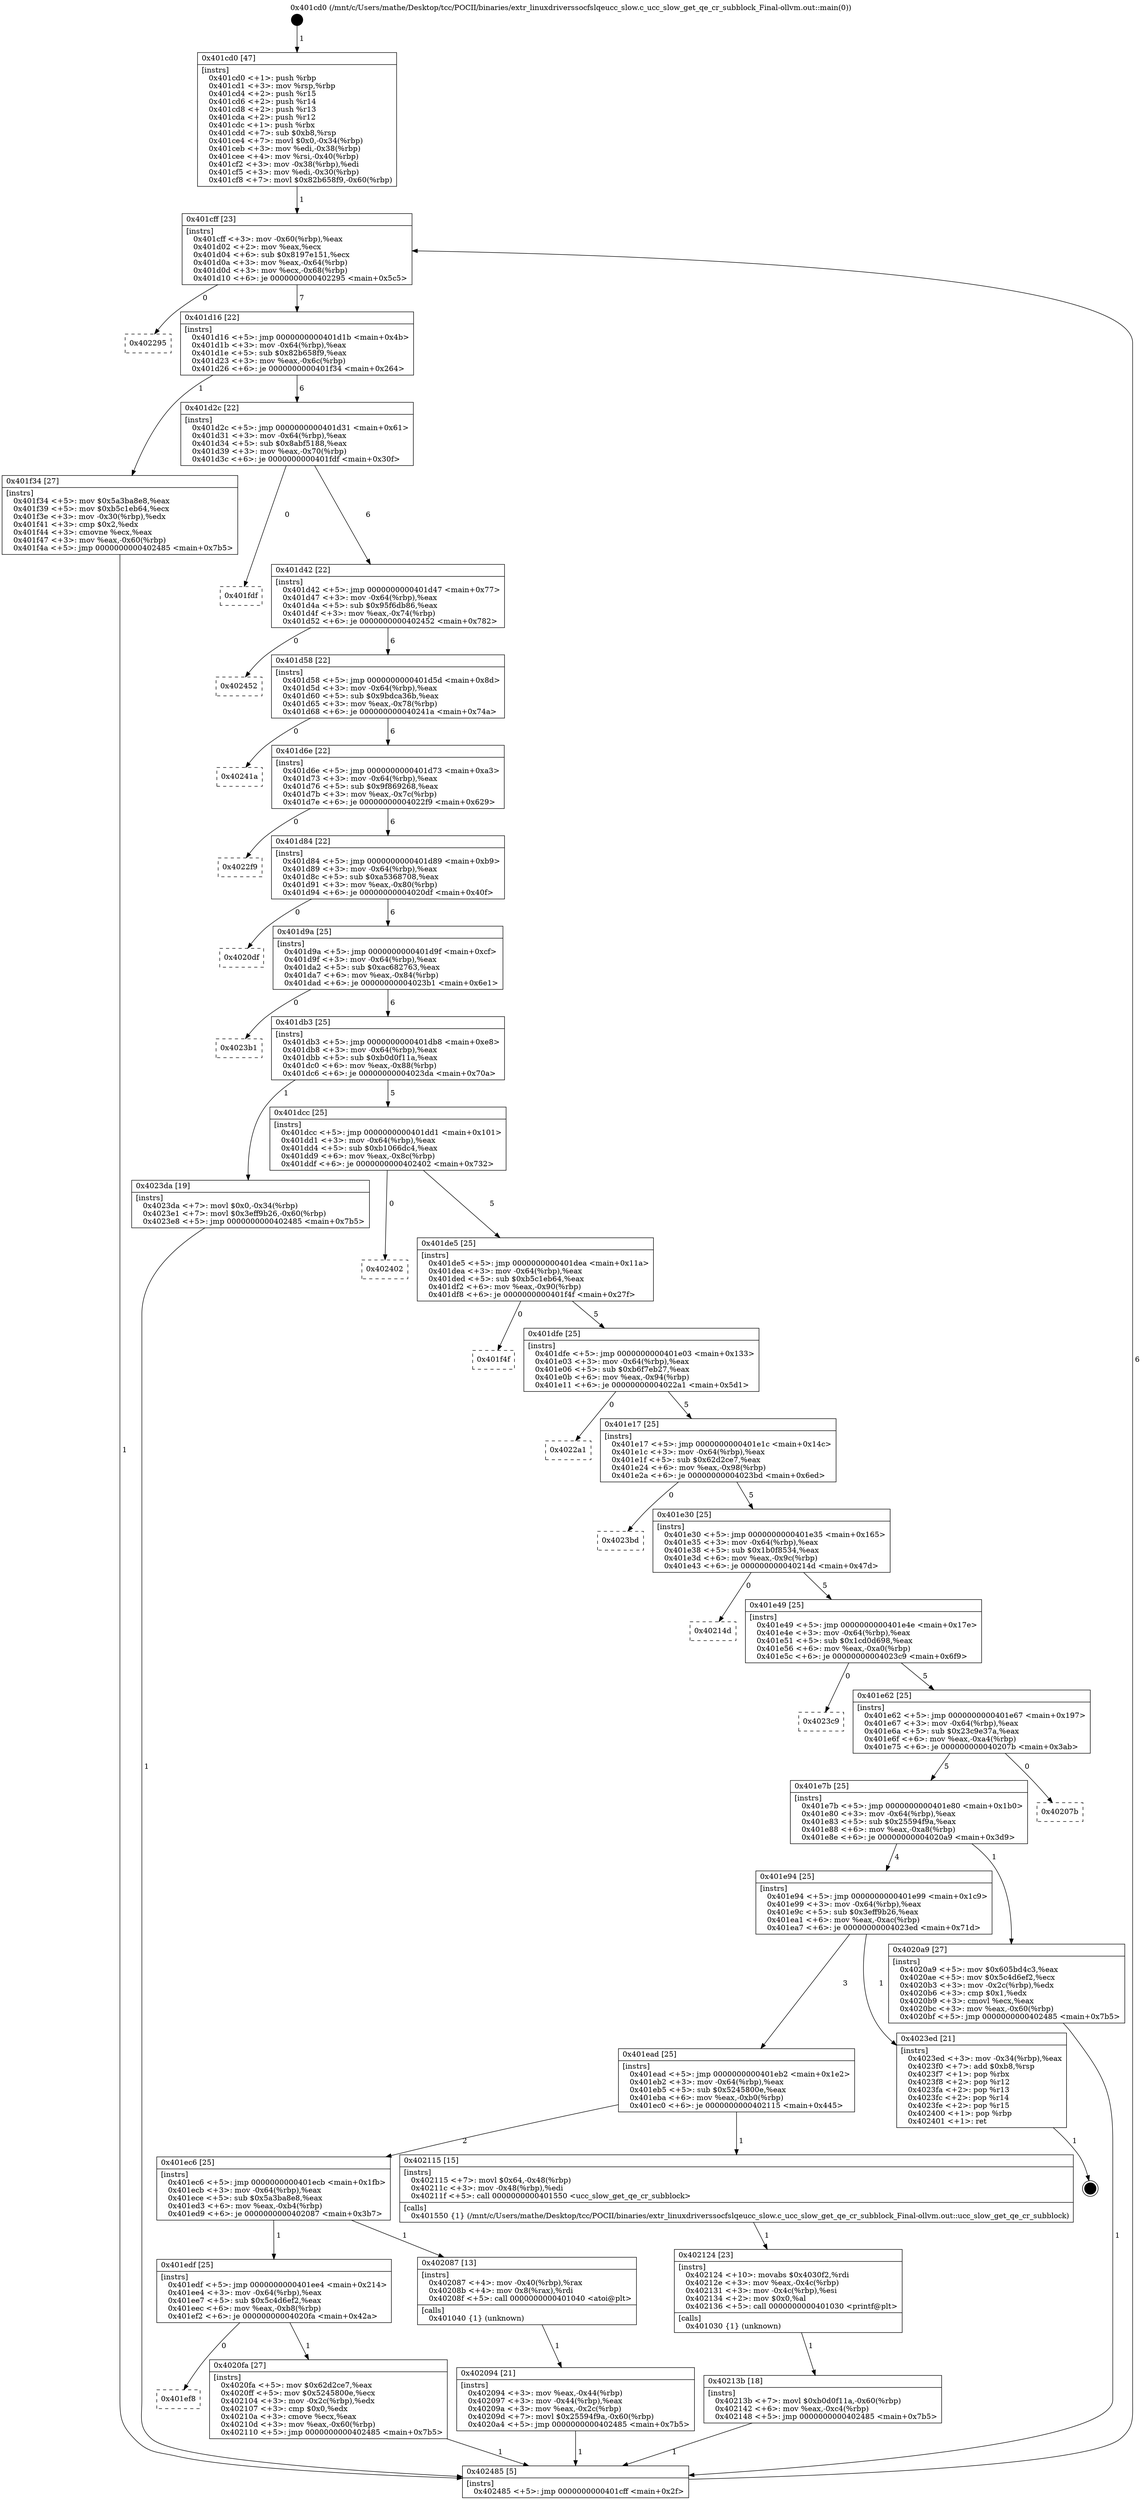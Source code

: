 digraph "0x401cd0" {
  label = "0x401cd0 (/mnt/c/Users/mathe/Desktop/tcc/POCII/binaries/extr_linuxdriverssocfslqeucc_slow.c_ucc_slow_get_qe_cr_subblock_Final-ollvm.out::main(0))"
  labelloc = "t"
  node[shape=record]

  Entry [label="",width=0.3,height=0.3,shape=circle,fillcolor=black,style=filled]
  "0x401cff" [label="{
     0x401cff [23]\l
     | [instrs]\l
     &nbsp;&nbsp;0x401cff \<+3\>: mov -0x60(%rbp),%eax\l
     &nbsp;&nbsp;0x401d02 \<+2\>: mov %eax,%ecx\l
     &nbsp;&nbsp;0x401d04 \<+6\>: sub $0x8197e151,%ecx\l
     &nbsp;&nbsp;0x401d0a \<+3\>: mov %eax,-0x64(%rbp)\l
     &nbsp;&nbsp;0x401d0d \<+3\>: mov %ecx,-0x68(%rbp)\l
     &nbsp;&nbsp;0x401d10 \<+6\>: je 0000000000402295 \<main+0x5c5\>\l
  }"]
  "0x402295" [label="{
     0x402295\l
  }", style=dashed]
  "0x401d16" [label="{
     0x401d16 [22]\l
     | [instrs]\l
     &nbsp;&nbsp;0x401d16 \<+5\>: jmp 0000000000401d1b \<main+0x4b\>\l
     &nbsp;&nbsp;0x401d1b \<+3\>: mov -0x64(%rbp),%eax\l
     &nbsp;&nbsp;0x401d1e \<+5\>: sub $0x82b658f9,%eax\l
     &nbsp;&nbsp;0x401d23 \<+3\>: mov %eax,-0x6c(%rbp)\l
     &nbsp;&nbsp;0x401d26 \<+6\>: je 0000000000401f34 \<main+0x264\>\l
  }"]
  Exit [label="",width=0.3,height=0.3,shape=circle,fillcolor=black,style=filled,peripheries=2]
  "0x401f34" [label="{
     0x401f34 [27]\l
     | [instrs]\l
     &nbsp;&nbsp;0x401f34 \<+5\>: mov $0x5a3ba8e8,%eax\l
     &nbsp;&nbsp;0x401f39 \<+5\>: mov $0xb5c1eb64,%ecx\l
     &nbsp;&nbsp;0x401f3e \<+3\>: mov -0x30(%rbp),%edx\l
     &nbsp;&nbsp;0x401f41 \<+3\>: cmp $0x2,%edx\l
     &nbsp;&nbsp;0x401f44 \<+3\>: cmovne %ecx,%eax\l
     &nbsp;&nbsp;0x401f47 \<+3\>: mov %eax,-0x60(%rbp)\l
     &nbsp;&nbsp;0x401f4a \<+5\>: jmp 0000000000402485 \<main+0x7b5\>\l
  }"]
  "0x401d2c" [label="{
     0x401d2c [22]\l
     | [instrs]\l
     &nbsp;&nbsp;0x401d2c \<+5\>: jmp 0000000000401d31 \<main+0x61\>\l
     &nbsp;&nbsp;0x401d31 \<+3\>: mov -0x64(%rbp),%eax\l
     &nbsp;&nbsp;0x401d34 \<+5\>: sub $0x8abf5188,%eax\l
     &nbsp;&nbsp;0x401d39 \<+3\>: mov %eax,-0x70(%rbp)\l
     &nbsp;&nbsp;0x401d3c \<+6\>: je 0000000000401fdf \<main+0x30f\>\l
  }"]
  "0x402485" [label="{
     0x402485 [5]\l
     | [instrs]\l
     &nbsp;&nbsp;0x402485 \<+5\>: jmp 0000000000401cff \<main+0x2f\>\l
  }"]
  "0x401cd0" [label="{
     0x401cd0 [47]\l
     | [instrs]\l
     &nbsp;&nbsp;0x401cd0 \<+1\>: push %rbp\l
     &nbsp;&nbsp;0x401cd1 \<+3\>: mov %rsp,%rbp\l
     &nbsp;&nbsp;0x401cd4 \<+2\>: push %r15\l
     &nbsp;&nbsp;0x401cd6 \<+2\>: push %r14\l
     &nbsp;&nbsp;0x401cd8 \<+2\>: push %r13\l
     &nbsp;&nbsp;0x401cda \<+2\>: push %r12\l
     &nbsp;&nbsp;0x401cdc \<+1\>: push %rbx\l
     &nbsp;&nbsp;0x401cdd \<+7\>: sub $0xb8,%rsp\l
     &nbsp;&nbsp;0x401ce4 \<+7\>: movl $0x0,-0x34(%rbp)\l
     &nbsp;&nbsp;0x401ceb \<+3\>: mov %edi,-0x38(%rbp)\l
     &nbsp;&nbsp;0x401cee \<+4\>: mov %rsi,-0x40(%rbp)\l
     &nbsp;&nbsp;0x401cf2 \<+3\>: mov -0x38(%rbp),%edi\l
     &nbsp;&nbsp;0x401cf5 \<+3\>: mov %edi,-0x30(%rbp)\l
     &nbsp;&nbsp;0x401cf8 \<+7\>: movl $0x82b658f9,-0x60(%rbp)\l
  }"]
  "0x40213b" [label="{
     0x40213b [18]\l
     | [instrs]\l
     &nbsp;&nbsp;0x40213b \<+7\>: movl $0xb0d0f11a,-0x60(%rbp)\l
     &nbsp;&nbsp;0x402142 \<+6\>: mov %eax,-0xc4(%rbp)\l
     &nbsp;&nbsp;0x402148 \<+5\>: jmp 0000000000402485 \<main+0x7b5\>\l
  }"]
  "0x401fdf" [label="{
     0x401fdf\l
  }", style=dashed]
  "0x401d42" [label="{
     0x401d42 [22]\l
     | [instrs]\l
     &nbsp;&nbsp;0x401d42 \<+5\>: jmp 0000000000401d47 \<main+0x77\>\l
     &nbsp;&nbsp;0x401d47 \<+3\>: mov -0x64(%rbp),%eax\l
     &nbsp;&nbsp;0x401d4a \<+5\>: sub $0x95f6db86,%eax\l
     &nbsp;&nbsp;0x401d4f \<+3\>: mov %eax,-0x74(%rbp)\l
     &nbsp;&nbsp;0x401d52 \<+6\>: je 0000000000402452 \<main+0x782\>\l
  }"]
  "0x402124" [label="{
     0x402124 [23]\l
     | [instrs]\l
     &nbsp;&nbsp;0x402124 \<+10\>: movabs $0x4030f2,%rdi\l
     &nbsp;&nbsp;0x40212e \<+3\>: mov %eax,-0x4c(%rbp)\l
     &nbsp;&nbsp;0x402131 \<+3\>: mov -0x4c(%rbp),%esi\l
     &nbsp;&nbsp;0x402134 \<+2\>: mov $0x0,%al\l
     &nbsp;&nbsp;0x402136 \<+5\>: call 0000000000401030 \<printf@plt\>\l
     | [calls]\l
     &nbsp;&nbsp;0x401030 \{1\} (unknown)\l
  }"]
  "0x402452" [label="{
     0x402452\l
  }", style=dashed]
  "0x401d58" [label="{
     0x401d58 [22]\l
     | [instrs]\l
     &nbsp;&nbsp;0x401d58 \<+5\>: jmp 0000000000401d5d \<main+0x8d\>\l
     &nbsp;&nbsp;0x401d5d \<+3\>: mov -0x64(%rbp),%eax\l
     &nbsp;&nbsp;0x401d60 \<+5\>: sub $0x9bdca36b,%eax\l
     &nbsp;&nbsp;0x401d65 \<+3\>: mov %eax,-0x78(%rbp)\l
     &nbsp;&nbsp;0x401d68 \<+6\>: je 000000000040241a \<main+0x74a\>\l
  }"]
  "0x401ef8" [label="{
     0x401ef8\l
  }", style=dashed]
  "0x40241a" [label="{
     0x40241a\l
  }", style=dashed]
  "0x401d6e" [label="{
     0x401d6e [22]\l
     | [instrs]\l
     &nbsp;&nbsp;0x401d6e \<+5\>: jmp 0000000000401d73 \<main+0xa3\>\l
     &nbsp;&nbsp;0x401d73 \<+3\>: mov -0x64(%rbp),%eax\l
     &nbsp;&nbsp;0x401d76 \<+5\>: sub $0x9f869268,%eax\l
     &nbsp;&nbsp;0x401d7b \<+3\>: mov %eax,-0x7c(%rbp)\l
     &nbsp;&nbsp;0x401d7e \<+6\>: je 00000000004022f9 \<main+0x629\>\l
  }"]
  "0x4020fa" [label="{
     0x4020fa [27]\l
     | [instrs]\l
     &nbsp;&nbsp;0x4020fa \<+5\>: mov $0x62d2ce7,%eax\l
     &nbsp;&nbsp;0x4020ff \<+5\>: mov $0x5245800e,%ecx\l
     &nbsp;&nbsp;0x402104 \<+3\>: mov -0x2c(%rbp),%edx\l
     &nbsp;&nbsp;0x402107 \<+3\>: cmp $0x0,%edx\l
     &nbsp;&nbsp;0x40210a \<+3\>: cmove %ecx,%eax\l
     &nbsp;&nbsp;0x40210d \<+3\>: mov %eax,-0x60(%rbp)\l
     &nbsp;&nbsp;0x402110 \<+5\>: jmp 0000000000402485 \<main+0x7b5\>\l
  }"]
  "0x4022f9" [label="{
     0x4022f9\l
  }", style=dashed]
  "0x401d84" [label="{
     0x401d84 [22]\l
     | [instrs]\l
     &nbsp;&nbsp;0x401d84 \<+5\>: jmp 0000000000401d89 \<main+0xb9\>\l
     &nbsp;&nbsp;0x401d89 \<+3\>: mov -0x64(%rbp),%eax\l
     &nbsp;&nbsp;0x401d8c \<+5\>: sub $0xa5368708,%eax\l
     &nbsp;&nbsp;0x401d91 \<+3\>: mov %eax,-0x80(%rbp)\l
     &nbsp;&nbsp;0x401d94 \<+6\>: je 00000000004020df \<main+0x40f\>\l
  }"]
  "0x402094" [label="{
     0x402094 [21]\l
     | [instrs]\l
     &nbsp;&nbsp;0x402094 \<+3\>: mov %eax,-0x44(%rbp)\l
     &nbsp;&nbsp;0x402097 \<+3\>: mov -0x44(%rbp),%eax\l
     &nbsp;&nbsp;0x40209a \<+3\>: mov %eax,-0x2c(%rbp)\l
     &nbsp;&nbsp;0x40209d \<+7\>: movl $0x25594f9a,-0x60(%rbp)\l
     &nbsp;&nbsp;0x4020a4 \<+5\>: jmp 0000000000402485 \<main+0x7b5\>\l
  }"]
  "0x4020df" [label="{
     0x4020df\l
  }", style=dashed]
  "0x401d9a" [label="{
     0x401d9a [25]\l
     | [instrs]\l
     &nbsp;&nbsp;0x401d9a \<+5\>: jmp 0000000000401d9f \<main+0xcf\>\l
     &nbsp;&nbsp;0x401d9f \<+3\>: mov -0x64(%rbp),%eax\l
     &nbsp;&nbsp;0x401da2 \<+5\>: sub $0xac682763,%eax\l
     &nbsp;&nbsp;0x401da7 \<+6\>: mov %eax,-0x84(%rbp)\l
     &nbsp;&nbsp;0x401dad \<+6\>: je 00000000004023b1 \<main+0x6e1\>\l
  }"]
  "0x401edf" [label="{
     0x401edf [25]\l
     | [instrs]\l
     &nbsp;&nbsp;0x401edf \<+5\>: jmp 0000000000401ee4 \<main+0x214\>\l
     &nbsp;&nbsp;0x401ee4 \<+3\>: mov -0x64(%rbp),%eax\l
     &nbsp;&nbsp;0x401ee7 \<+5\>: sub $0x5c4d6ef2,%eax\l
     &nbsp;&nbsp;0x401eec \<+6\>: mov %eax,-0xb8(%rbp)\l
     &nbsp;&nbsp;0x401ef2 \<+6\>: je 00000000004020fa \<main+0x42a\>\l
  }"]
  "0x4023b1" [label="{
     0x4023b1\l
  }", style=dashed]
  "0x401db3" [label="{
     0x401db3 [25]\l
     | [instrs]\l
     &nbsp;&nbsp;0x401db3 \<+5\>: jmp 0000000000401db8 \<main+0xe8\>\l
     &nbsp;&nbsp;0x401db8 \<+3\>: mov -0x64(%rbp),%eax\l
     &nbsp;&nbsp;0x401dbb \<+5\>: sub $0xb0d0f11a,%eax\l
     &nbsp;&nbsp;0x401dc0 \<+6\>: mov %eax,-0x88(%rbp)\l
     &nbsp;&nbsp;0x401dc6 \<+6\>: je 00000000004023da \<main+0x70a\>\l
  }"]
  "0x402087" [label="{
     0x402087 [13]\l
     | [instrs]\l
     &nbsp;&nbsp;0x402087 \<+4\>: mov -0x40(%rbp),%rax\l
     &nbsp;&nbsp;0x40208b \<+4\>: mov 0x8(%rax),%rdi\l
     &nbsp;&nbsp;0x40208f \<+5\>: call 0000000000401040 \<atoi@plt\>\l
     | [calls]\l
     &nbsp;&nbsp;0x401040 \{1\} (unknown)\l
  }"]
  "0x4023da" [label="{
     0x4023da [19]\l
     | [instrs]\l
     &nbsp;&nbsp;0x4023da \<+7\>: movl $0x0,-0x34(%rbp)\l
     &nbsp;&nbsp;0x4023e1 \<+7\>: movl $0x3eff9b26,-0x60(%rbp)\l
     &nbsp;&nbsp;0x4023e8 \<+5\>: jmp 0000000000402485 \<main+0x7b5\>\l
  }"]
  "0x401dcc" [label="{
     0x401dcc [25]\l
     | [instrs]\l
     &nbsp;&nbsp;0x401dcc \<+5\>: jmp 0000000000401dd1 \<main+0x101\>\l
     &nbsp;&nbsp;0x401dd1 \<+3\>: mov -0x64(%rbp),%eax\l
     &nbsp;&nbsp;0x401dd4 \<+5\>: sub $0xb1066dc4,%eax\l
     &nbsp;&nbsp;0x401dd9 \<+6\>: mov %eax,-0x8c(%rbp)\l
     &nbsp;&nbsp;0x401ddf \<+6\>: je 0000000000402402 \<main+0x732\>\l
  }"]
  "0x401ec6" [label="{
     0x401ec6 [25]\l
     | [instrs]\l
     &nbsp;&nbsp;0x401ec6 \<+5\>: jmp 0000000000401ecb \<main+0x1fb\>\l
     &nbsp;&nbsp;0x401ecb \<+3\>: mov -0x64(%rbp),%eax\l
     &nbsp;&nbsp;0x401ece \<+5\>: sub $0x5a3ba8e8,%eax\l
     &nbsp;&nbsp;0x401ed3 \<+6\>: mov %eax,-0xb4(%rbp)\l
     &nbsp;&nbsp;0x401ed9 \<+6\>: je 0000000000402087 \<main+0x3b7\>\l
  }"]
  "0x402402" [label="{
     0x402402\l
  }", style=dashed]
  "0x401de5" [label="{
     0x401de5 [25]\l
     | [instrs]\l
     &nbsp;&nbsp;0x401de5 \<+5\>: jmp 0000000000401dea \<main+0x11a\>\l
     &nbsp;&nbsp;0x401dea \<+3\>: mov -0x64(%rbp),%eax\l
     &nbsp;&nbsp;0x401ded \<+5\>: sub $0xb5c1eb64,%eax\l
     &nbsp;&nbsp;0x401df2 \<+6\>: mov %eax,-0x90(%rbp)\l
     &nbsp;&nbsp;0x401df8 \<+6\>: je 0000000000401f4f \<main+0x27f\>\l
  }"]
  "0x402115" [label="{
     0x402115 [15]\l
     | [instrs]\l
     &nbsp;&nbsp;0x402115 \<+7\>: movl $0x64,-0x48(%rbp)\l
     &nbsp;&nbsp;0x40211c \<+3\>: mov -0x48(%rbp),%edi\l
     &nbsp;&nbsp;0x40211f \<+5\>: call 0000000000401550 \<ucc_slow_get_qe_cr_subblock\>\l
     | [calls]\l
     &nbsp;&nbsp;0x401550 \{1\} (/mnt/c/Users/mathe/Desktop/tcc/POCII/binaries/extr_linuxdriverssocfslqeucc_slow.c_ucc_slow_get_qe_cr_subblock_Final-ollvm.out::ucc_slow_get_qe_cr_subblock)\l
  }"]
  "0x401f4f" [label="{
     0x401f4f\l
  }", style=dashed]
  "0x401dfe" [label="{
     0x401dfe [25]\l
     | [instrs]\l
     &nbsp;&nbsp;0x401dfe \<+5\>: jmp 0000000000401e03 \<main+0x133\>\l
     &nbsp;&nbsp;0x401e03 \<+3\>: mov -0x64(%rbp),%eax\l
     &nbsp;&nbsp;0x401e06 \<+5\>: sub $0xb6f7eb27,%eax\l
     &nbsp;&nbsp;0x401e0b \<+6\>: mov %eax,-0x94(%rbp)\l
     &nbsp;&nbsp;0x401e11 \<+6\>: je 00000000004022a1 \<main+0x5d1\>\l
  }"]
  "0x401ead" [label="{
     0x401ead [25]\l
     | [instrs]\l
     &nbsp;&nbsp;0x401ead \<+5\>: jmp 0000000000401eb2 \<main+0x1e2\>\l
     &nbsp;&nbsp;0x401eb2 \<+3\>: mov -0x64(%rbp),%eax\l
     &nbsp;&nbsp;0x401eb5 \<+5\>: sub $0x5245800e,%eax\l
     &nbsp;&nbsp;0x401eba \<+6\>: mov %eax,-0xb0(%rbp)\l
     &nbsp;&nbsp;0x401ec0 \<+6\>: je 0000000000402115 \<main+0x445\>\l
  }"]
  "0x4022a1" [label="{
     0x4022a1\l
  }", style=dashed]
  "0x401e17" [label="{
     0x401e17 [25]\l
     | [instrs]\l
     &nbsp;&nbsp;0x401e17 \<+5\>: jmp 0000000000401e1c \<main+0x14c\>\l
     &nbsp;&nbsp;0x401e1c \<+3\>: mov -0x64(%rbp),%eax\l
     &nbsp;&nbsp;0x401e1f \<+5\>: sub $0x62d2ce7,%eax\l
     &nbsp;&nbsp;0x401e24 \<+6\>: mov %eax,-0x98(%rbp)\l
     &nbsp;&nbsp;0x401e2a \<+6\>: je 00000000004023bd \<main+0x6ed\>\l
  }"]
  "0x4023ed" [label="{
     0x4023ed [21]\l
     | [instrs]\l
     &nbsp;&nbsp;0x4023ed \<+3\>: mov -0x34(%rbp),%eax\l
     &nbsp;&nbsp;0x4023f0 \<+7\>: add $0xb8,%rsp\l
     &nbsp;&nbsp;0x4023f7 \<+1\>: pop %rbx\l
     &nbsp;&nbsp;0x4023f8 \<+2\>: pop %r12\l
     &nbsp;&nbsp;0x4023fa \<+2\>: pop %r13\l
     &nbsp;&nbsp;0x4023fc \<+2\>: pop %r14\l
     &nbsp;&nbsp;0x4023fe \<+2\>: pop %r15\l
     &nbsp;&nbsp;0x402400 \<+1\>: pop %rbp\l
     &nbsp;&nbsp;0x402401 \<+1\>: ret\l
  }"]
  "0x4023bd" [label="{
     0x4023bd\l
  }", style=dashed]
  "0x401e30" [label="{
     0x401e30 [25]\l
     | [instrs]\l
     &nbsp;&nbsp;0x401e30 \<+5\>: jmp 0000000000401e35 \<main+0x165\>\l
     &nbsp;&nbsp;0x401e35 \<+3\>: mov -0x64(%rbp),%eax\l
     &nbsp;&nbsp;0x401e38 \<+5\>: sub $0x1b0f8534,%eax\l
     &nbsp;&nbsp;0x401e3d \<+6\>: mov %eax,-0x9c(%rbp)\l
     &nbsp;&nbsp;0x401e43 \<+6\>: je 000000000040214d \<main+0x47d\>\l
  }"]
  "0x401e94" [label="{
     0x401e94 [25]\l
     | [instrs]\l
     &nbsp;&nbsp;0x401e94 \<+5\>: jmp 0000000000401e99 \<main+0x1c9\>\l
     &nbsp;&nbsp;0x401e99 \<+3\>: mov -0x64(%rbp),%eax\l
     &nbsp;&nbsp;0x401e9c \<+5\>: sub $0x3eff9b26,%eax\l
     &nbsp;&nbsp;0x401ea1 \<+6\>: mov %eax,-0xac(%rbp)\l
     &nbsp;&nbsp;0x401ea7 \<+6\>: je 00000000004023ed \<main+0x71d\>\l
  }"]
  "0x40214d" [label="{
     0x40214d\l
  }", style=dashed]
  "0x401e49" [label="{
     0x401e49 [25]\l
     | [instrs]\l
     &nbsp;&nbsp;0x401e49 \<+5\>: jmp 0000000000401e4e \<main+0x17e\>\l
     &nbsp;&nbsp;0x401e4e \<+3\>: mov -0x64(%rbp),%eax\l
     &nbsp;&nbsp;0x401e51 \<+5\>: sub $0x1cd0d698,%eax\l
     &nbsp;&nbsp;0x401e56 \<+6\>: mov %eax,-0xa0(%rbp)\l
     &nbsp;&nbsp;0x401e5c \<+6\>: je 00000000004023c9 \<main+0x6f9\>\l
  }"]
  "0x4020a9" [label="{
     0x4020a9 [27]\l
     | [instrs]\l
     &nbsp;&nbsp;0x4020a9 \<+5\>: mov $0x605bd4c3,%eax\l
     &nbsp;&nbsp;0x4020ae \<+5\>: mov $0x5c4d6ef2,%ecx\l
     &nbsp;&nbsp;0x4020b3 \<+3\>: mov -0x2c(%rbp),%edx\l
     &nbsp;&nbsp;0x4020b6 \<+3\>: cmp $0x1,%edx\l
     &nbsp;&nbsp;0x4020b9 \<+3\>: cmovl %ecx,%eax\l
     &nbsp;&nbsp;0x4020bc \<+3\>: mov %eax,-0x60(%rbp)\l
     &nbsp;&nbsp;0x4020bf \<+5\>: jmp 0000000000402485 \<main+0x7b5\>\l
  }"]
  "0x4023c9" [label="{
     0x4023c9\l
  }", style=dashed]
  "0x401e62" [label="{
     0x401e62 [25]\l
     | [instrs]\l
     &nbsp;&nbsp;0x401e62 \<+5\>: jmp 0000000000401e67 \<main+0x197\>\l
     &nbsp;&nbsp;0x401e67 \<+3\>: mov -0x64(%rbp),%eax\l
     &nbsp;&nbsp;0x401e6a \<+5\>: sub $0x23c9e37a,%eax\l
     &nbsp;&nbsp;0x401e6f \<+6\>: mov %eax,-0xa4(%rbp)\l
     &nbsp;&nbsp;0x401e75 \<+6\>: je 000000000040207b \<main+0x3ab\>\l
  }"]
  "0x401e7b" [label="{
     0x401e7b [25]\l
     | [instrs]\l
     &nbsp;&nbsp;0x401e7b \<+5\>: jmp 0000000000401e80 \<main+0x1b0\>\l
     &nbsp;&nbsp;0x401e80 \<+3\>: mov -0x64(%rbp),%eax\l
     &nbsp;&nbsp;0x401e83 \<+5\>: sub $0x25594f9a,%eax\l
     &nbsp;&nbsp;0x401e88 \<+6\>: mov %eax,-0xa8(%rbp)\l
     &nbsp;&nbsp;0x401e8e \<+6\>: je 00000000004020a9 \<main+0x3d9\>\l
  }"]
  "0x40207b" [label="{
     0x40207b\l
  }", style=dashed]
  Entry -> "0x401cd0" [label=" 1"]
  "0x401cff" -> "0x402295" [label=" 0"]
  "0x401cff" -> "0x401d16" [label=" 7"]
  "0x4023ed" -> Exit [label=" 1"]
  "0x401d16" -> "0x401f34" [label=" 1"]
  "0x401d16" -> "0x401d2c" [label=" 6"]
  "0x401f34" -> "0x402485" [label=" 1"]
  "0x401cd0" -> "0x401cff" [label=" 1"]
  "0x402485" -> "0x401cff" [label=" 6"]
  "0x4023da" -> "0x402485" [label=" 1"]
  "0x401d2c" -> "0x401fdf" [label=" 0"]
  "0x401d2c" -> "0x401d42" [label=" 6"]
  "0x40213b" -> "0x402485" [label=" 1"]
  "0x401d42" -> "0x402452" [label=" 0"]
  "0x401d42" -> "0x401d58" [label=" 6"]
  "0x402124" -> "0x40213b" [label=" 1"]
  "0x401d58" -> "0x40241a" [label=" 0"]
  "0x401d58" -> "0x401d6e" [label=" 6"]
  "0x402115" -> "0x402124" [label=" 1"]
  "0x401d6e" -> "0x4022f9" [label=" 0"]
  "0x401d6e" -> "0x401d84" [label=" 6"]
  "0x4020fa" -> "0x402485" [label=" 1"]
  "0x401d84" -> "0x4020df" [label=" 0"]
  "0x401d84" -> "0x401d9a" [label=" 6"]
  "0x401edf" -> "0x4020fa" [label=" 1"]
  "0x401d9a" -> "0x4023b1" [label=" 0"]
  "0x401d9a" -> "0x401db3" [label=" 6"]
  "0x401edf" -> "0x401ef8" [label=" 0"]
  "0x401db3" -> "0x4023da" [label=" 1"]
  "0x401db3" -> "0x401dcc" [label=" 5"]
  "0x4020a9" -> "0x402485" [label=" 1"]
  "0x401dcc" -> "0x402402" [label=" 0"]
  "0x401dcc" -> "0x401de5" [label=" 5"]
  "0x402087" -> "0x402094" [label=" 1"]
  "0x401de5" -> "0x401f4f" [label=" 0"]
  "0x401de5" -> "0x401dfe" [label=" 5"]
  "0x401ec6" -> "0x401edf" [label=" 1"]
  "0x401dfe" -> "0x4022a1" [label=" 0"]
  "0x401dfe" -> "0x401e17" [label=" 5"]
  "0x402094" -> "0x402485" [label=" 1"]
  "0x401e17" -> "0x4023bd" [label=" 0"]
  "0x401e17" -> "0x401e30" [label=" 5"]
  "0x401ead" -> "0x401ec6" [label=" 2"]
  "0x401e30" -> "0x40214d" [label=" 0"]
  "0x401e30" -> "0x401e49" [label=" 5"]
  "0x401ec6" -> "0x402087" [label=" 1"]
  "0x401e49" -> "0x4023c9" [label=" 0"]
  "0x401e49" -> "0x401e62" [label=" 5"]
  "0x401e94" -> "0x401ead" [label=" 3"]
  "0x401e62" -> "0x40207b" [label=" 0"]
  "0x401e62" -> "0x401e7b" [label=" 5"]
  "0x401e94" -> "0x4023ed" [label=" 1"]
  "0x401e7b" -> "0x4020a9" [label=" 1"]
  "0x401e7b" -> "0x401e94" [label=" 4"]
  "0x401ead" -> "0x402115" [label=" 1"]
}
